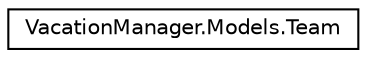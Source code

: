 digraph "Graphical Class Hierarchy"
{
 // LATEX_PDF_SIZE
  edge [fontname="Helvetica",fontsize="10",labelfontname="Helvetica",labelfontsize="10"];
  node [fontname="Helvetica",fontsize="10",shape=record];
  rankdir="LR";
  Node0 [label="VacationManager.Models.Team",height=0.2,width=0.4,color="black", fillcolor="white", style="filled",URL="$class_vacation_manager_1_1_models_1_1_team.html",tooltip="Initializes and encapsulated the logic of the team model."];
}
